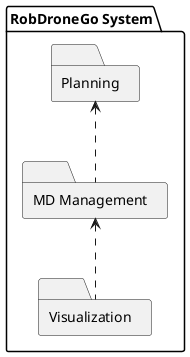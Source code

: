 @startuml implementation-view

package "RobDroneGo System" {
  
  folder "Visualization" as V {
  }

  folder "MD Management" as MDM {
  }

  folder "Planning" as P {
  }
}


MDM <.. V
P <.. MDM

@enduml
